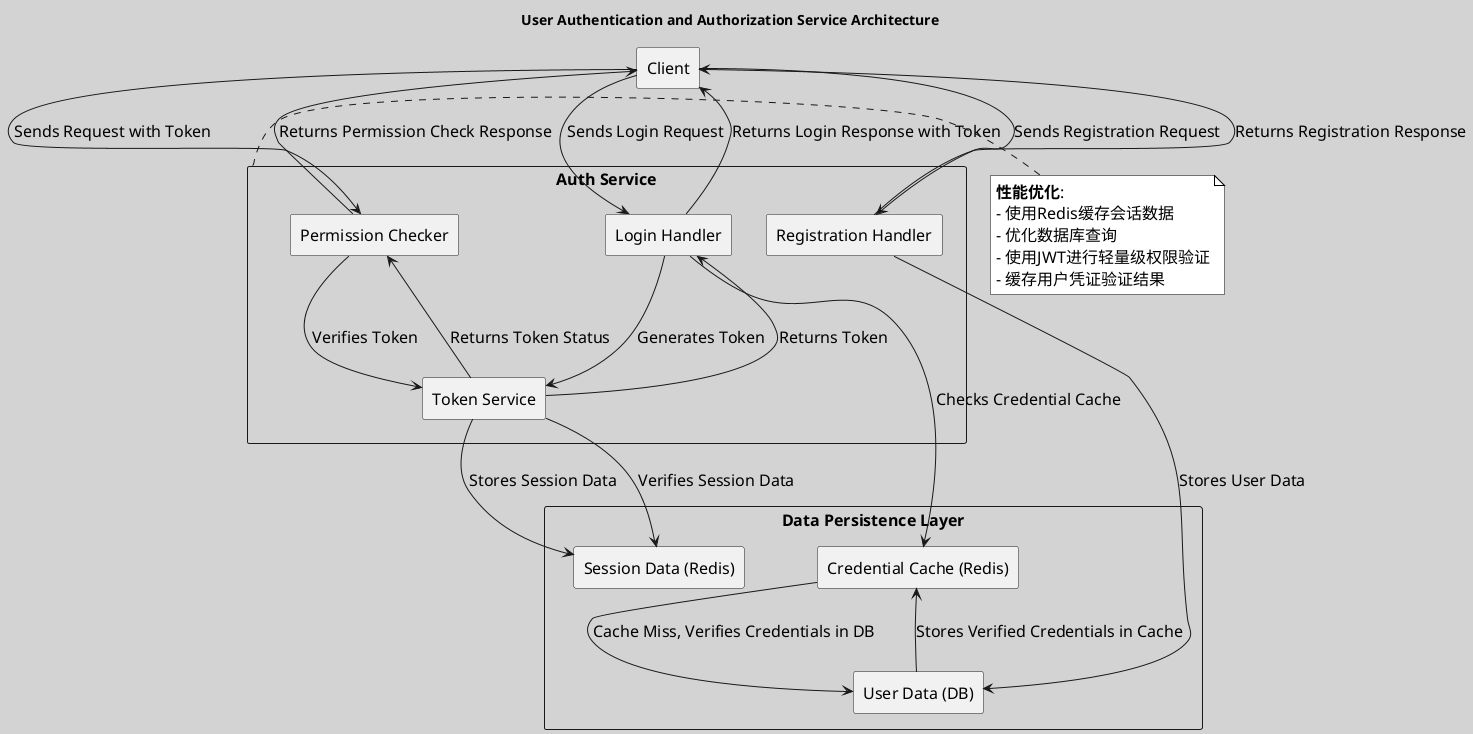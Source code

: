 @startuml

skinparam backgroundColor #D3D3D3
skinparam defaultFontName "Arial"
skinparam defaultFontSize 16
skinparam note {
  BackgroundColor #FFFFFF
  BorderColor #000000
  FontSize 16
  FontName "Arial"
}

title User Authentication and Authorization Service Architecture

rectangle "Client" as Client

rectangle "Auth Service" as Auth {
    rectangle "Login Handler" as LH
    rectangle "Registration Handler" as RegH
    rectangle "Token Service" as TS
    rectangle "Permission Checker" as PC
}

rectangle "Data Persistence Layer" as DPS {
    rectangle "User Data (DB)" as UD
    rectangle "Session Data (Redis)" as SD
    rectangle "Credential Cache (Redis)" as CC
}

Client -down-> LH : Sends Login Request
LH -down-> CC : Checks Credential Cache
CC -down-> UD : Cache Miss, Verifies Credentials in DB
UD -up-> CC : Stores Verified Credentials in Cache
LH -down-> TS : Generates Token
TS -down-> SD : Stores Session Data
TS -up-> LH : Returns Token
LH -up-> Client : Returns Login Response with Token

Client -down-> RegH : Sends Registration Request
RegH -down-> UD : Stores User Data
RegH -up-> Client : Returns Registration Response

Client -down-> PC : Sends Request with Token
PC -down-> TS : Verifies Token
TS -down-> SD : Verifies Session Data
TS -up-> PC : Returns Token Status
PC -up-> Client : Returns Permission Check Response

note right of Auth
  **性能优化**:
  - 使用Redis缓存会话数据
  - 优化数据库查询
  - 使用JWT进行轻量级权限验证
  - 缓存用户凭证验证结果
end note

@enduml
